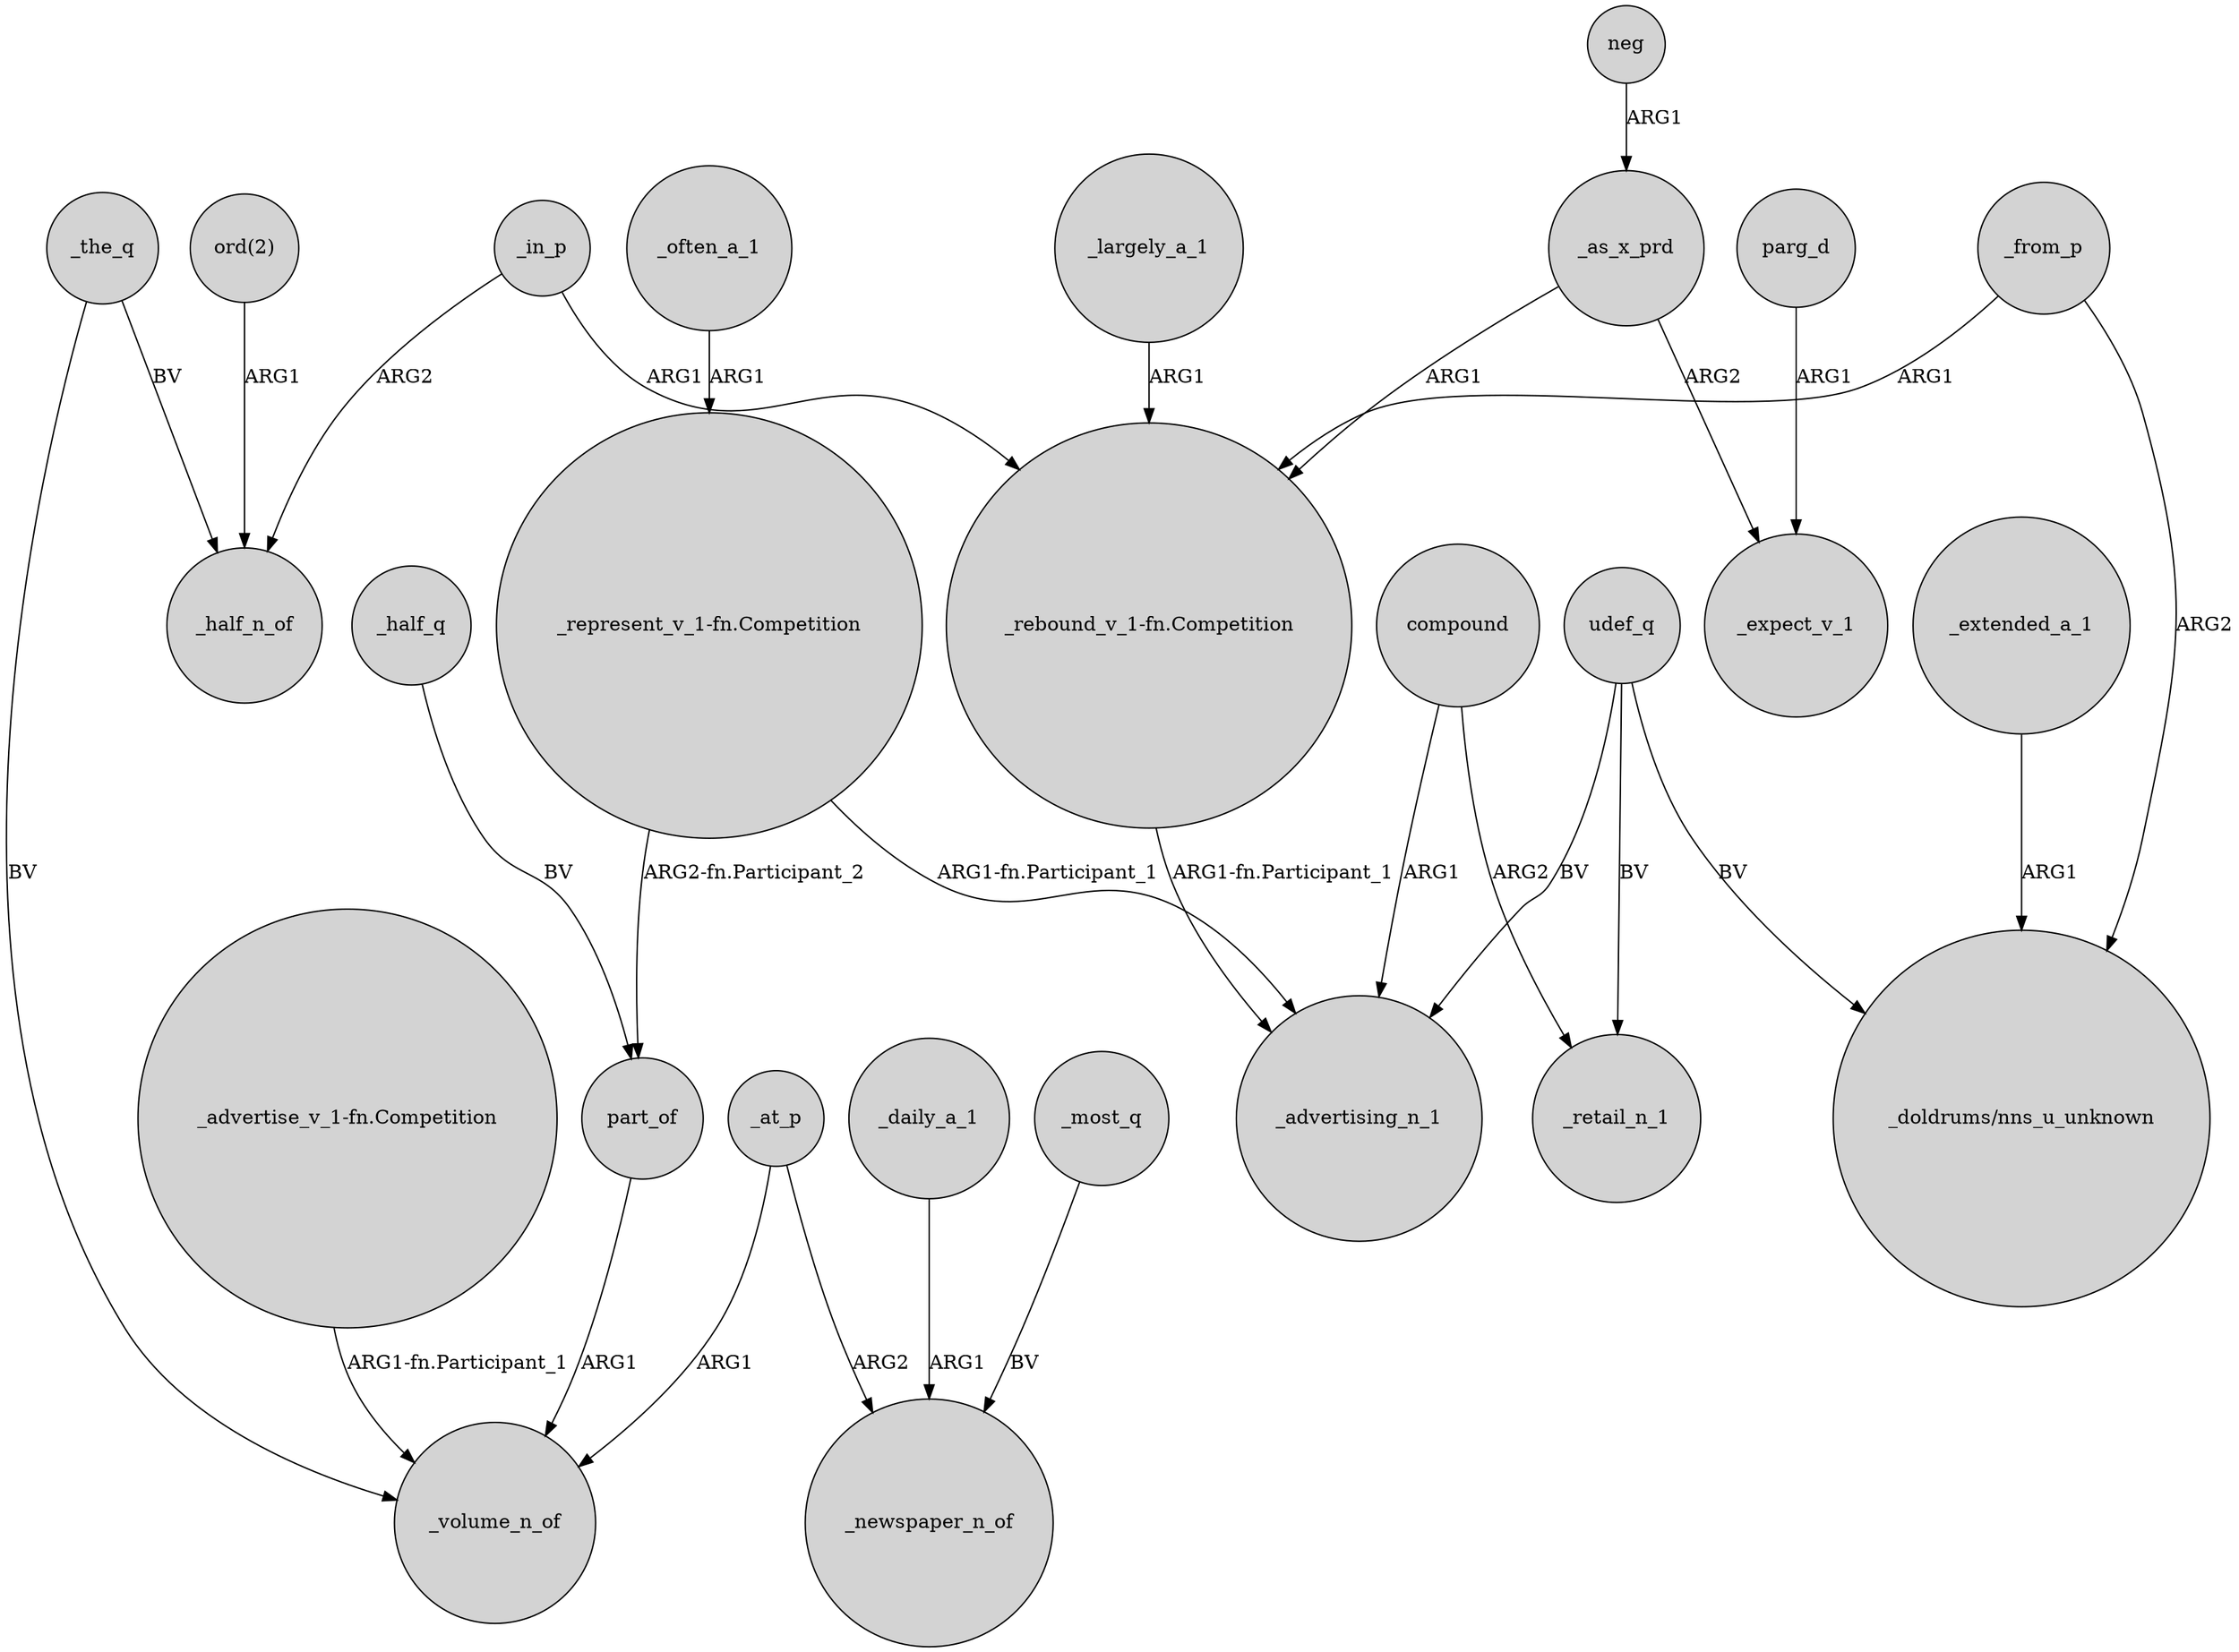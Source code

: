 digraph {
	node [shape=circle style=filled]
	"ord(2)" -> _half_n_of [label=ARG1]
	_daily_a_1 -> _newspaper_n_of [label=ARG1]
	compound -> _advertising_n_1 [label=ARG1]
	_extended_a_1 -> "_doldrums/nns_u_unknown" [label=ARG1]
	_most_q -> _newspaper_n_of [label=BV]
	_from_p -> "_doldrums/nns_u_unknown" [label=ARG2]
	_often_a_1 -> "_represent_v_1-fn.Competition" [label=ARG1]
	_at_p -> _volume_n_of [label=ARG1]
	compound -> _retail_n_1 [label=ARG2]
	_from_p -> "_rebound_v_1-fn.Competition" [label=ARG1]
	udef_q -> _retail_n_1 [label=BV]
	udef_q -> _advertising_n_1 [label=BV]
	neg -> _as_x_prd [label=ARG1]
	_half_q -> part_of [label=BV]
	_at_p -> _newspaper_n_of [label=ARG2]
	"_represent_v_1-fn.Competition" -> _advertising_n_1 [label="ARG1-fn.Participant_1"]
	parg_d -> _expect_v_1 [label=ARG1]
	part_of -> _volume_n_of [label=ARG1]
	udef_q -> "_doldrums/nns_u_unknown" [label=BV]
	_as_x_prd -> "_rebound_v_1-fn.Competition" [label=ARG1]
	_the_q -> _half_n_of [label=BV]
	_largely_a_1 -> "_rebound_v_1-fn.Competition" [label=ARG1]
	_as_x_prd -> _expect_v_1 [label=ARG2]
	_in_p -> "_rebound_v_1-fn.Competition" [label=ARG1]
	_in_p -> _half_n_of [label=ARG2]
	"_advertise_v_1-fn.Competition" -> _volume_n_of [label="ARG1-fn.Participant_1"]
	_the_q -> _volume_n_of [label=BV]
	"_rebound_v_1-fn.Competition" -> _advertising_n_1 [label="ARG1-fn.Participant_1"]
	"_represent_v_1-fn.Competition" -> part_of [label="ARG2-fn.Participant_2"]
}
